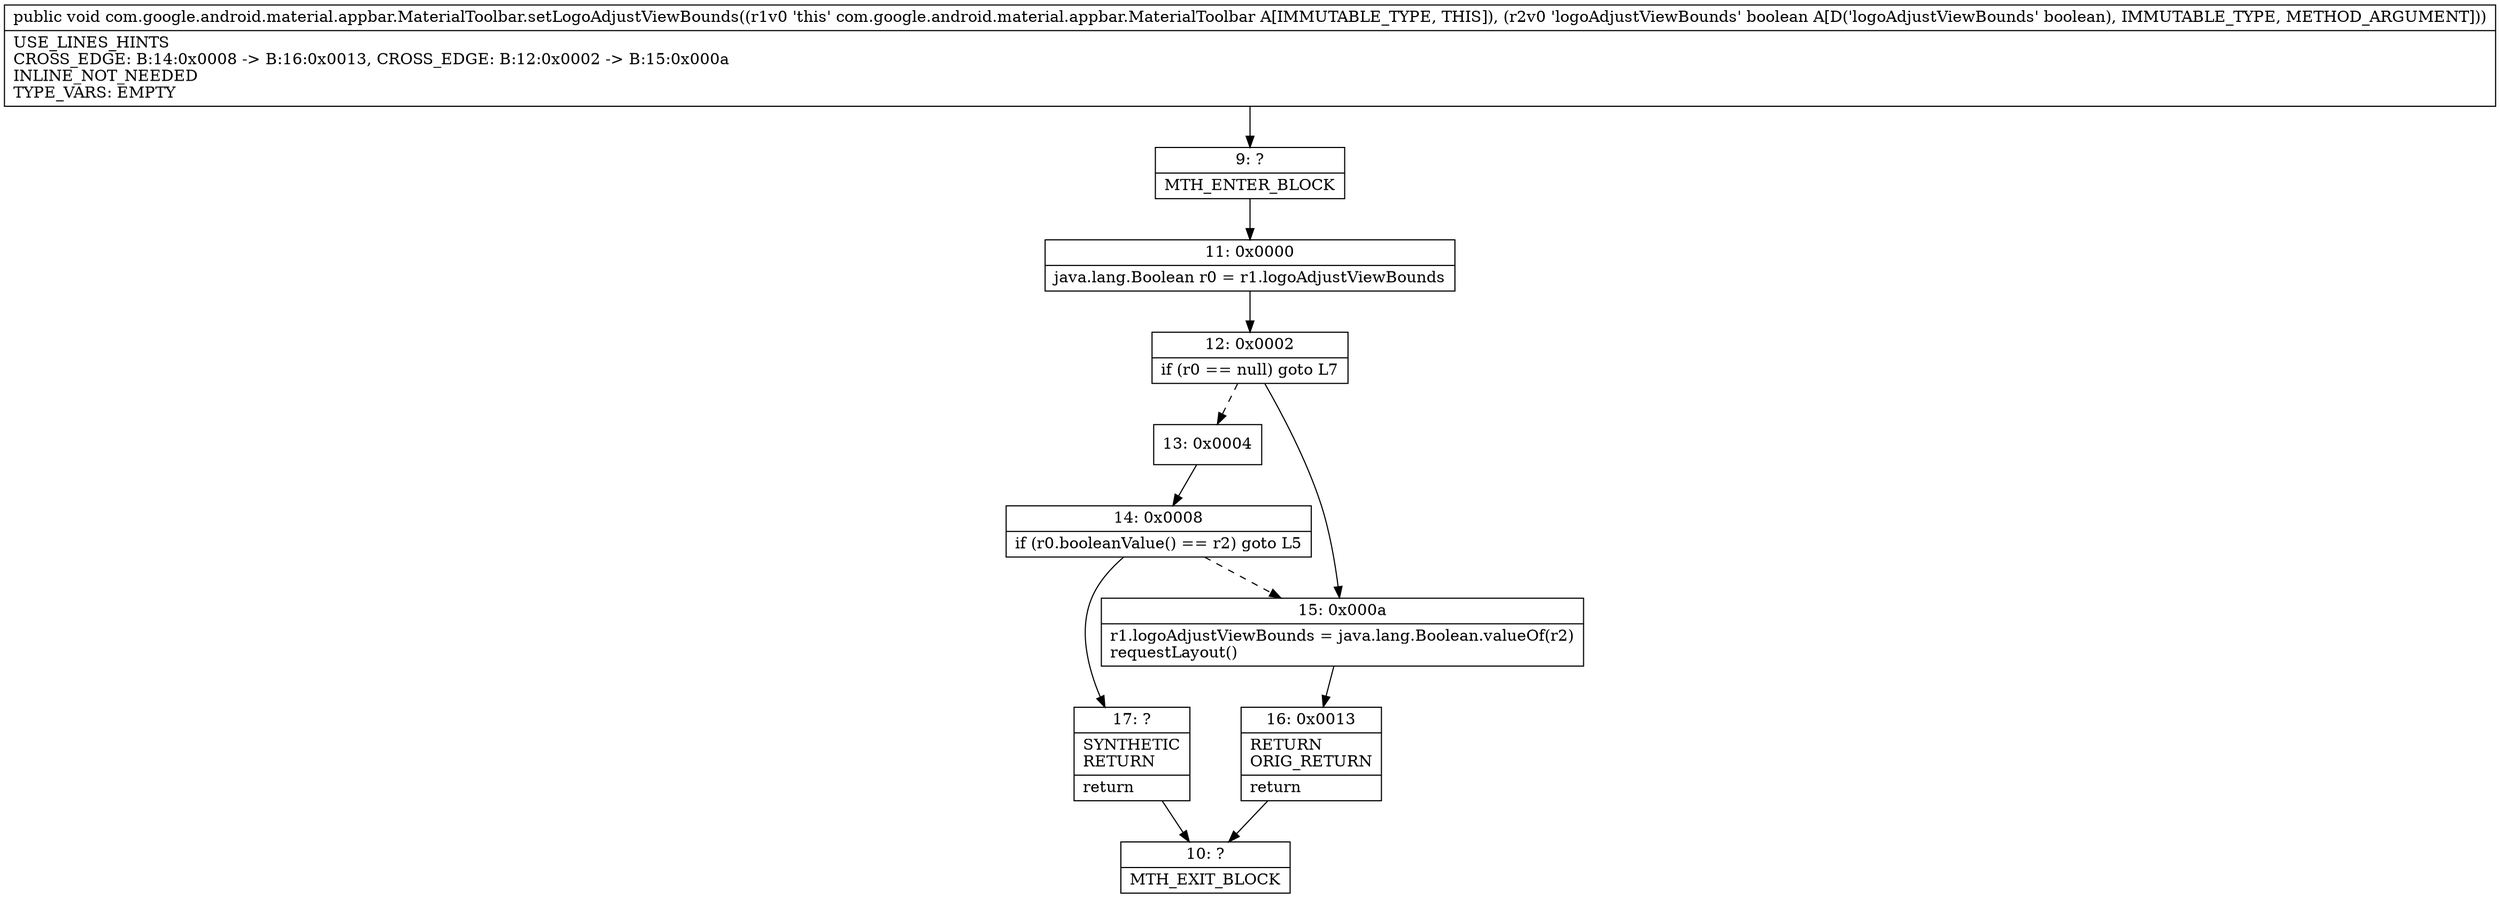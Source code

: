 digraph "CFG forcom.google.android.material.appbar.MaterialToolbar.setLogoAdjustViewBounds(Z)V" {
Node_9 [shape=record,label="{9\:\ ?|MTH_ENTER_BLOCK\l}"];
Node_11 [shape=record,label="{11\:\ 0x0000|java.lang.Boolean r0 = r1.logoAdjustViewBounds\l}"];
Node_12 [shape=record,label="{12\:\ 0x0002|if (r0 == null) goto L7\l}"];
Node_13 [shape=record,label="{13\:\ 0x0004}"];
Node_14 [shape=record,label="{14\:\ 0x0008|if (r0.booleanValue() == r2) goto L5\l}"];
Node_17 [shape=record,label="{17\:\ ?|SYNTHETIC\lRETURN\l|return\l}"];
Node_10 [shape=record,label="{10\:\ ?|MTH_EXIT_BLOCK\l}"];
Node_15 [shape=record,label="{15\:\ 0x000a|r1.logoAdjustViewBounds = java.lang.Boolean.valueOf(r2)\lrequestLayout()\l}"];
Node_16 [shape=record,label="{16\:\ 0x0013|RETURN\lORIG_RETURN\l|return\l}"];
MethodNode[shape=record,label="{public void com.google.android.material.appbar.MaterialToolbar.setLogoAdjustViewBounds((r1v0 'this' com.google.android.material.appbar.MaterialToolbar A[IMMUTABLE_TYPE, THIS]), (r2v0 'logoAdjustViewBounds' boolean A[D('logoAdjustViewBounds' boolean), IMMUTABLE_TYPE, METHOD_ARGUMENT]))  | USE_LINES_HINTS\lCROSS_EDGE: B:14:0x0008 \-\> B:16:0x0013, CROSS_EDGE: B:12:0x0002 \-\> B:15:0x000a\lINLINE_NOT_NEEDED\lTYPE_VARS: EMPTY\l}"];
MethodNode -> Node_9;Node_9 -> Node_11;
Node_11 -> Node_12;
Node_12 -> Node_13[style=dashed];
Node_12 -> Node_15;
Node_13 -> Node_14;
Node_14 -> Node_15[style=dashed];
Node_14 -> Node_17;
Node_17 -> Node_10;
Node_15 -> Node_16;
Node_16 -> Node_10;
}

